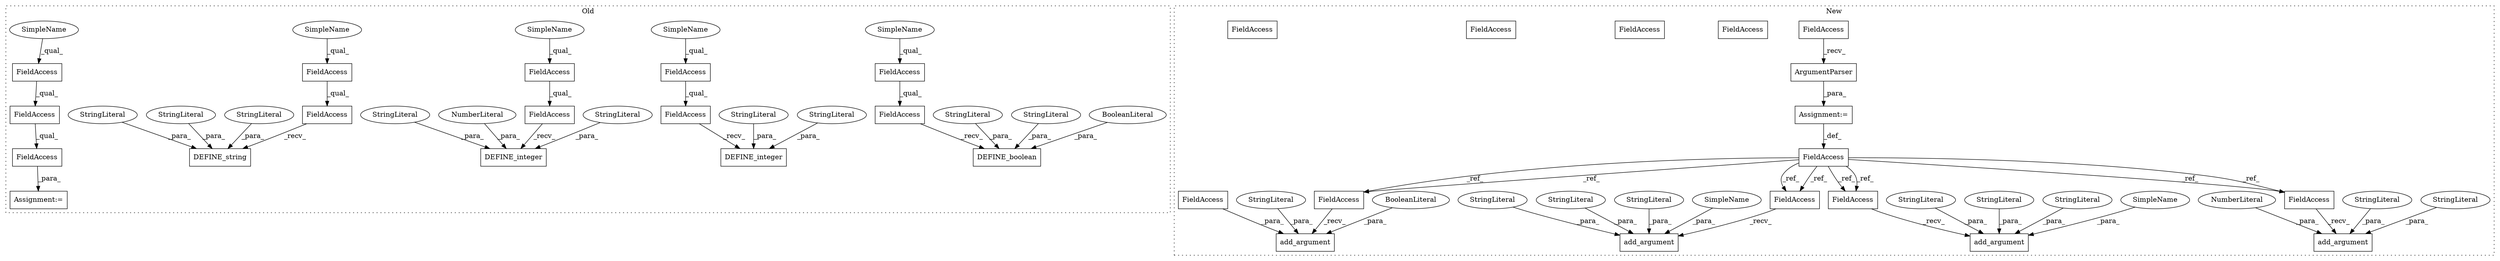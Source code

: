digraph G {
subgraph cluster0 {
1 [label="DEFINE_integer" a="32" s="643,714" l="15,1" shape="box"];
4 [label="FieldAccess" a="22" s="622" l="20" shape="box"];
5 [label="FieldAccess" a="22" s="622" l="14" shape="box"];
6 [label="FieldAccess" a="22" s="813" l="14" shape="box"];
11 [label="FieldAccess" a="22" s="262" l="14" shape="box"];
12 [label="FieldAccess" a="22" s="721" l="14" shape="box"];
15 [label="FieldAccess" a="22" s="813" l="20" shape="box"];
16 [label="DEFINE_boolean" a="32" s="834,898" l="15,1" shape="box"];
17 [label="FieldAccess" a="22" s="262" l="20" shape="box"];
19 [label="FieldAccess" a="22" s="721" l="20" shape="box"];
22 [label="BooleanLiteral" a="9" s="860" l="5" shape="ellipse"];
23 [label="StringLiteral" a="45" s="849" l="10" shape="ellipse"];
24 [label="StringLiteral" a="45" s="866" l="32" shape="ellipse"];
27 [label="StringLiteral" a="45" s="686" l="28" shape="ellipse"];
34 [label="StringLiteral" a="45" s="658" l="20" shape="ellipse"];
36 [label="FieldAccess" a="22" s="294" l="14" shape="box"];
38 [label="FieldAccess" a="22" s="294" l="20" shape="box"];
39 [label="FieldAccess" a="22" s="262" l="26" shape="box"];
40 [label="DEFINE_integer" a="32" s="742,806" l="15,1" shape="box"];
41 [label="NumberLiteral" a="34" s="772" l="5" shape="ellipse"];
43 [label="DEFINE_string" a="32" s="315,398" l="14,1" shape="box"];
44 [label="StringLiteral" a="45" s="757" l="14" shape="ellipse"];
45 [label="Assignment:=" a="7" s="261" l="1" shape="box"];
46 [label="StringLiteral" a="45" s="778" l="28" shape="ellipse"];
48 [label="StringLiteral" a="45" s="360" l="38" shape="ellipse"];
49 [label="StringLiteral" a="45" s="329" l="10" shape="ellipse"];
51 [label="StringLiteral" a="45" s="340" l="19" shape="ellipse"];
52 [label="SimpleName" a="42" s="622" l="10" shape="ellipse"];
53 [label="SimpleName" a="42" s="721" l="10" shape="ellipse"];
54 [label="SimpleName" a="42" s="294" l="10" shape="ellipse"];
55 [label="SimpleName" a="42" s="262" l="10" shape="ellipse"];
56 [label="SimpleName" a="42" s="813" l="10" shape="ellipse"];
label = "Old";
style="dotted";
}
subgraph cluster1 {
2 [label="ArgumentParser" a="32" s="289" l="16" shape="box"];
3 [label="add_argument" a="32" s="318,409" l="13,1" shape="box"];
7 [label="FieldAccess" a="22" s="280" l="8" shape="box"];
8 [label="add_argument" a="32" s="719,787" l="13,1" shape="box"];
9 [label="NumberLiteral" a="34" s="753" l="5" shape="ellipse"];
10 [label="add_argument" a="32" s="510,614" l="13,1" shape="box"];
13 [label="FieldAccess" a="22" s="712" l="6" shape="box"];
14 [label="FieldAccess" a="22" s="311" l="6" shape="box"];
18 [label="FieldAccess" a="22" s="503" l="6" shape="box"];
20 [label="FieldAccess" a="22" s="273" l="6" shape="box"];
21 [label="FieldAccess" a="22" s="794" l="6" shape="box"];
25 [label="StringLiteral" a="45" s="351" l="19" shape="ellipse"];
26 [label="StringLiteral" a="45" s="570" l="44" shape="ellipse"];
28 [label="StringLiteral" a="45" s="732" l="16" shape="ellipse"];
29 [label="StringLiteral" a="45" s="549" l="20" shape="ellipse"];
30 [label="StringLiteral" a="45" s="759" l="28" shape="ellipse"];
31 [label="StringLiteral" a="45" s="331" l="12" shape="ellipse"];
32 [label="StringLiteral" a="45" s="523" l="18" shape="ellipse"];
33 [label="Assignment:=" a="7" s="279" l="1" shape="box"];
35 [label="add_argument" a="32" s="801,870" l="13,1" shape="box"];
37 [label="FieldAccess" a="22" s="827" l="4" shape="box"];
42 [label="BooleanLiteral" a="9" s="832" l="5" shape="ellipse"];
47 [label="StringLiteral" a="45" s="838" l="32" shape="ellipse"];
50 [label="StringLiteral" a="45" s="371" l="38" shape="ellipse"];
57 [label="FieldAccess" a="22" s="712" l="6" shape="box"];
58 [label="FieldAccess" a="22" s="503" l="6" shape="box"];
59 [label="FieldAccess" a="22" s="794" l="6" shape="box"];
60 [label="FieldAccess" a="22" s="311" l="6" shape="box"];
61 [label="SimpleName" a="42" s="344" l="6" shape="ellipse"];
62 [label="SimpleName" a="42" s="542" l="6" shape="ellipse"];
label = "New";
style="dotted";
}
2 -> 33 [label="_para_"];
4 -> 1 [label="_recv_"];
5 -> 4 [label="_qual_"];
6 -> 15 [label="_qual_"];
7 -> 2 [label="_recv_"];
9 -> 8 [label="_para_"];
11 -> 17 [label="_qual_"];
12 -> 19 [label="_qual_"];
15 -> 16 [label="_recv_"];
17 -> 39 [label="_qual_"];
19 -> 40 [label="_recv_"];
20 -> 59 [label="_ref_"];
20 -> 57 [label="_ref_"];
20 -> 58 [label="_ref_"];
20 -> 60 [label="_ref_"];
20 -> 59 [label="_ref_"];
20 -> 57 [label="_ref_"];
20 -> 58 [label="_ref_"];
20 -> 60 [label="_ref_"];
22 -> 16 [label="_para_"];
23 -> 16 [label="_para_"];
24 -> 16 [label="_para_"];
25 -> 3 [label="_para_"];
26 -> 10 [label="_para_"];
27 -> 1 [label="_para_"];
28 -> 8 [label="_para_"];
29 -> 10 [label="_para_"];
30 -> 8 [label="_para_"];
31 -> 3 [label="_para_"];
32 -> 10 [label="_para_"];
33 -> 20 [label="_def_"];
34 -> 1 [label="_para_"];
36 -> 38 [label="_qual_"];
37 -> 35 [label="_para_"];
38 -> 43 [label="_recv_"];
39 -> 45 [label="_para_"];
41 -> 40 [label="_para_"];
42 -> 35 [label="_para_"];
44 -> 40 [label="_para_"];
46 -> 40 [label="_para_"];
47 -> 35 [label="_para_"];
48 -> 43 [label="_para_"];
49 -> 43 [label="_para_"];
50 -> 3 [label="_para_"];
51 -> 43 [label="_para_"];
52 -> 5 [label="_qual_"];
53 -> 12 [label="_qual_"];
54 -> 36 [label="_qual_"];
55 -> 11 [label="_qual_"];
56 -> 6 [label="_qual_"];
57 -> 8 [label="_recv_"];
58 -> 10 [label="_recv_"];
59 -> 35 [label="_recv_"];
60 -> 3 [label="_recv_"];
61 -> 3 [label="_para_"];
62 -> 10 [label="_para_"];
}
